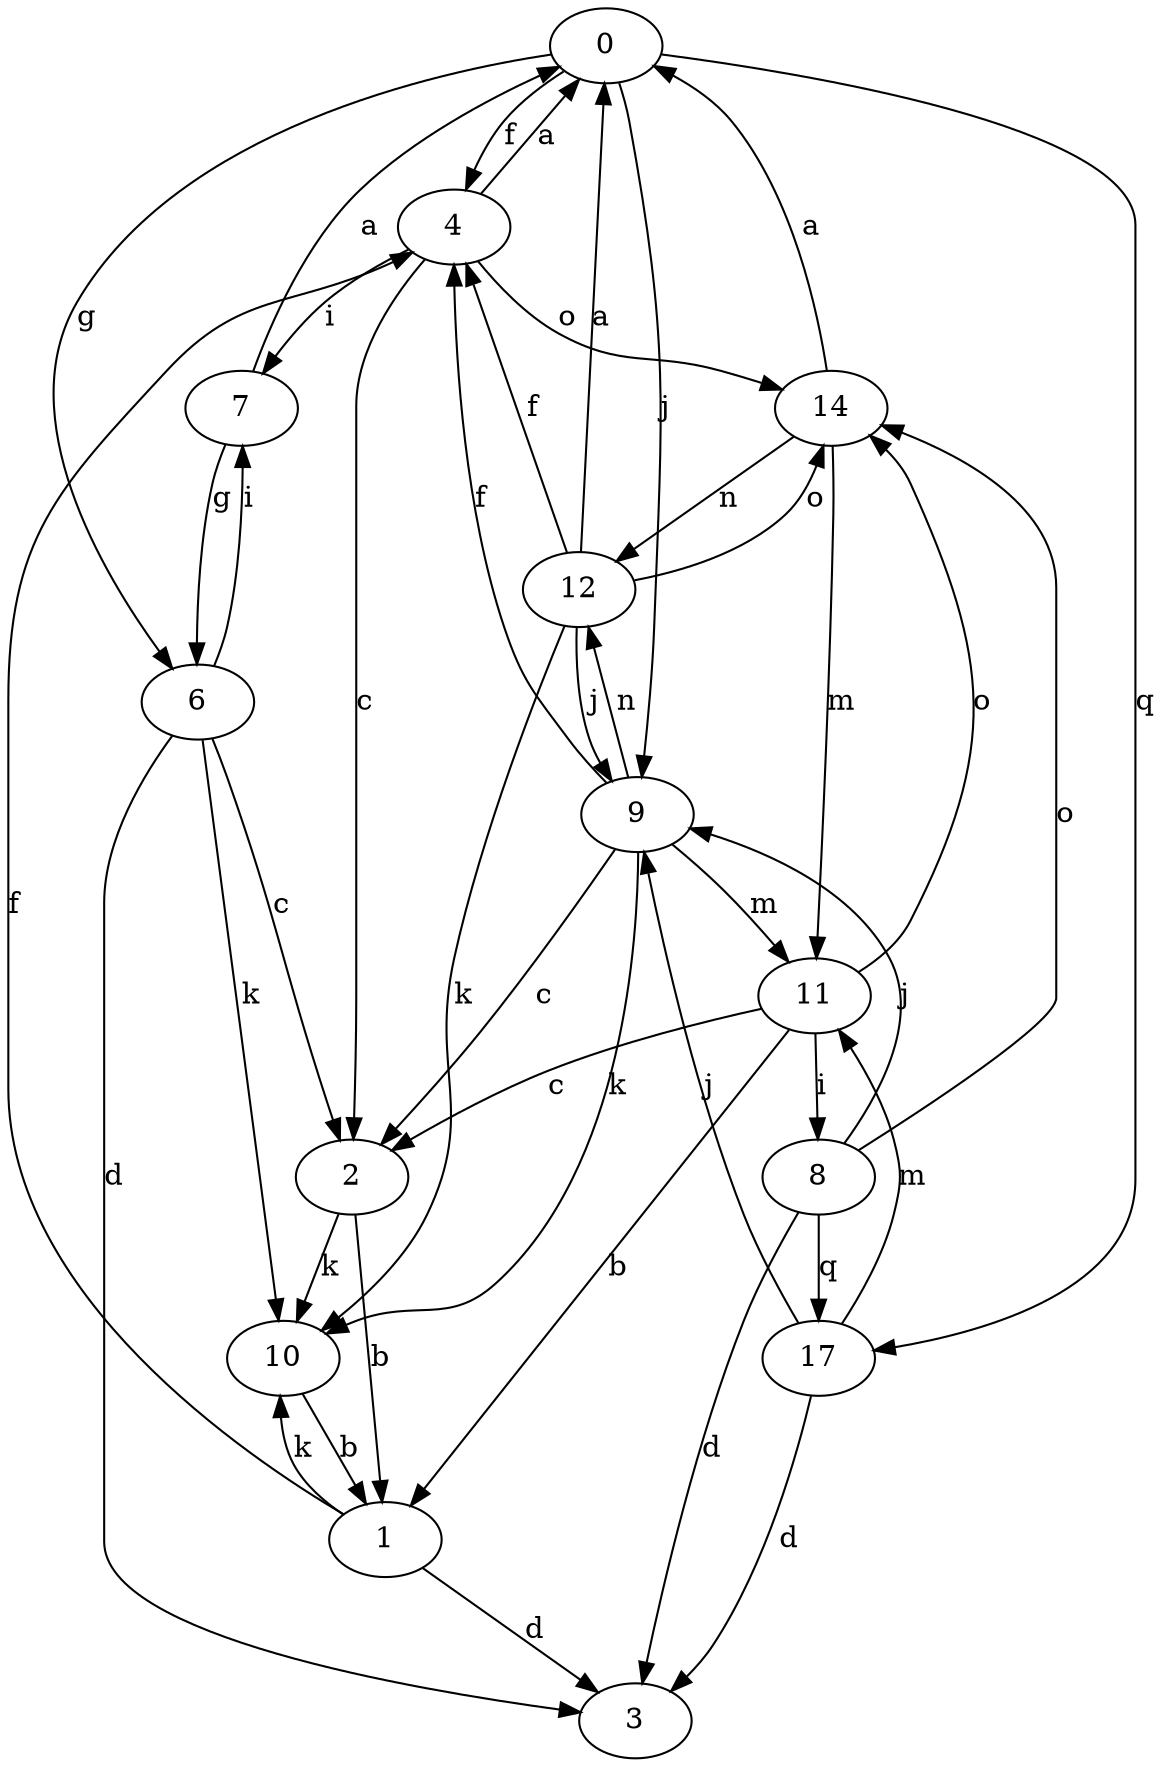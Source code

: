 strict digraph  {
0;
1;
2;
3;
4;
6;
7;
8;
9;
10;
11;
12;
14;
17;
0 -> 4  [label=f];
0 -> 6  [label=g];
0 -> 9  [label=j];
0 -> 17  [label=q];
1 -> 3  [label=d];
1 -> 4  [label=f];
1 -> 10  [label=k];
2 -> 1  [label=b];
2 -> 10  [label=k];
4 -> 0  [label=a];
4 -> 2  [label=c];
4 -> 7  [label=i];
4 -> 14  [label=o];
6 -> 2  [label=c];
6 -> 3  [label=d];
6 -> 7  [label=i];
6 -> 10  [label=k];
7 -> 0  [label=a];
7 -> 6  [label=g];
8 -> 3  [label=d];
8 -> 9  [label=j];
8 -> 14  [label=o];
8 -> 17  [label=q];
9 -> 2  [label=c];
9 -> 4  [label=f];
9 -> 10  [label=k];
9 -> 11  [label=m];
9 -> 12  [label=n];
10 -> 1  [label=b];
11 -> 1  [label=b];
11 -> 2  [label=c];
11 -> 8  [label=i];
11 -> 14  [label=o];
12 -> 0  [label=a];
12 -> 4  [label=f];
12 -> 9  [label=j];
12 -> 10  [label=k];
12 -> 14  [label=o];
14 -> 0  [label=a];
14 -> 11  [label=m];
14 -> 12  [label=n];
17 -> 3  [label=d];
17 -> 9  [label=j];
17 -> 11  [label=m];
}
